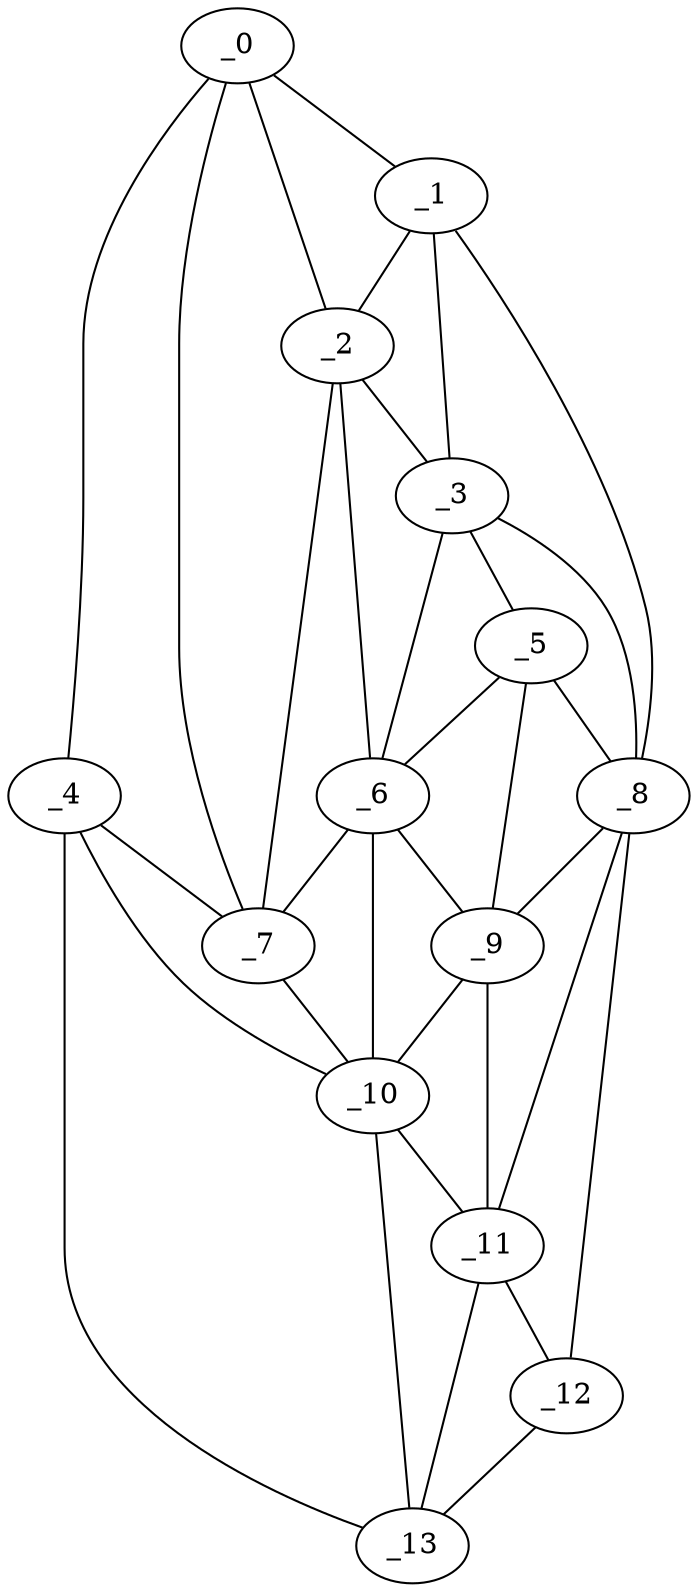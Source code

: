graph "obj85__40.gxl" {
	_0	 [x=4,
		y=67];
	_1	 [x=39,
		y=33];
	_0 -- _1	 [valence=1];
	_2	 [x=40,
		y=42];
	_0 -- _2	 [valence=2];
	_4	 [x=73,
		y=103];
	_0 -- _4	 [valence=1];
	_7	 [x=77,
		y=75];
	_0 -- _7	 [valence=2];
	_1 -- _2	 [valence=2];
	_3	 [x=73,
		y=55];
	_1 -- _3	 [valence=2];
	_8	 [x=94,
		y=30];
	_1 -- _8	 [valence=1];
	_2 -- _3	 [valence=1];
	_6	 [x=77,
		y=68];
	_2 -- _6	 [valence=2];
	_2 -- _7	 [valence=2];
	_5	 [x=76,
		y=59];
	_3 -- _5	 [valence=2];
	_3 -- _6	 [valence=2];
	_3 -- _8	 [valence=2];
	_4 -- _7	 [valence=2];
	_10	 [x=101,
		y=69];
	_4 -- _10	 [valence=2];
	_13	 [x=126,
		y=79];
	_4 -- _13	 [valence=1];
	_5 -- _6	 [valence=1];
	_5 -- _8	 [valence=2];
	_9	 [x=101,
		y=62];
	_5 -- _9	 [valence=1];
	_6 -- _7	 [valence=1];
	_6 -- _9	 [valence=2];
	_6 -- _10	 [valence=2];
	_7 -- _10	 [valence=2];
	_8 -- _9	 [valence=2];
	_11	 [x=115,
		y=67];
	_8 -- _11	 [valence=2];
	_12	 [x=126,
		y=72];
	_8 -- _12	 [valence=1];
	_9 -- _10	 [valence=1];
	_9 -- _11	 [valence=1];
	_10 -- _11	 [valence=2];
	_10 -- _13	 [valence=1];
	_11 -- _12	 [valence=2];
	_11 -- _13	 [valence=2];
	_12 -- _13	 [valence=1];
}
